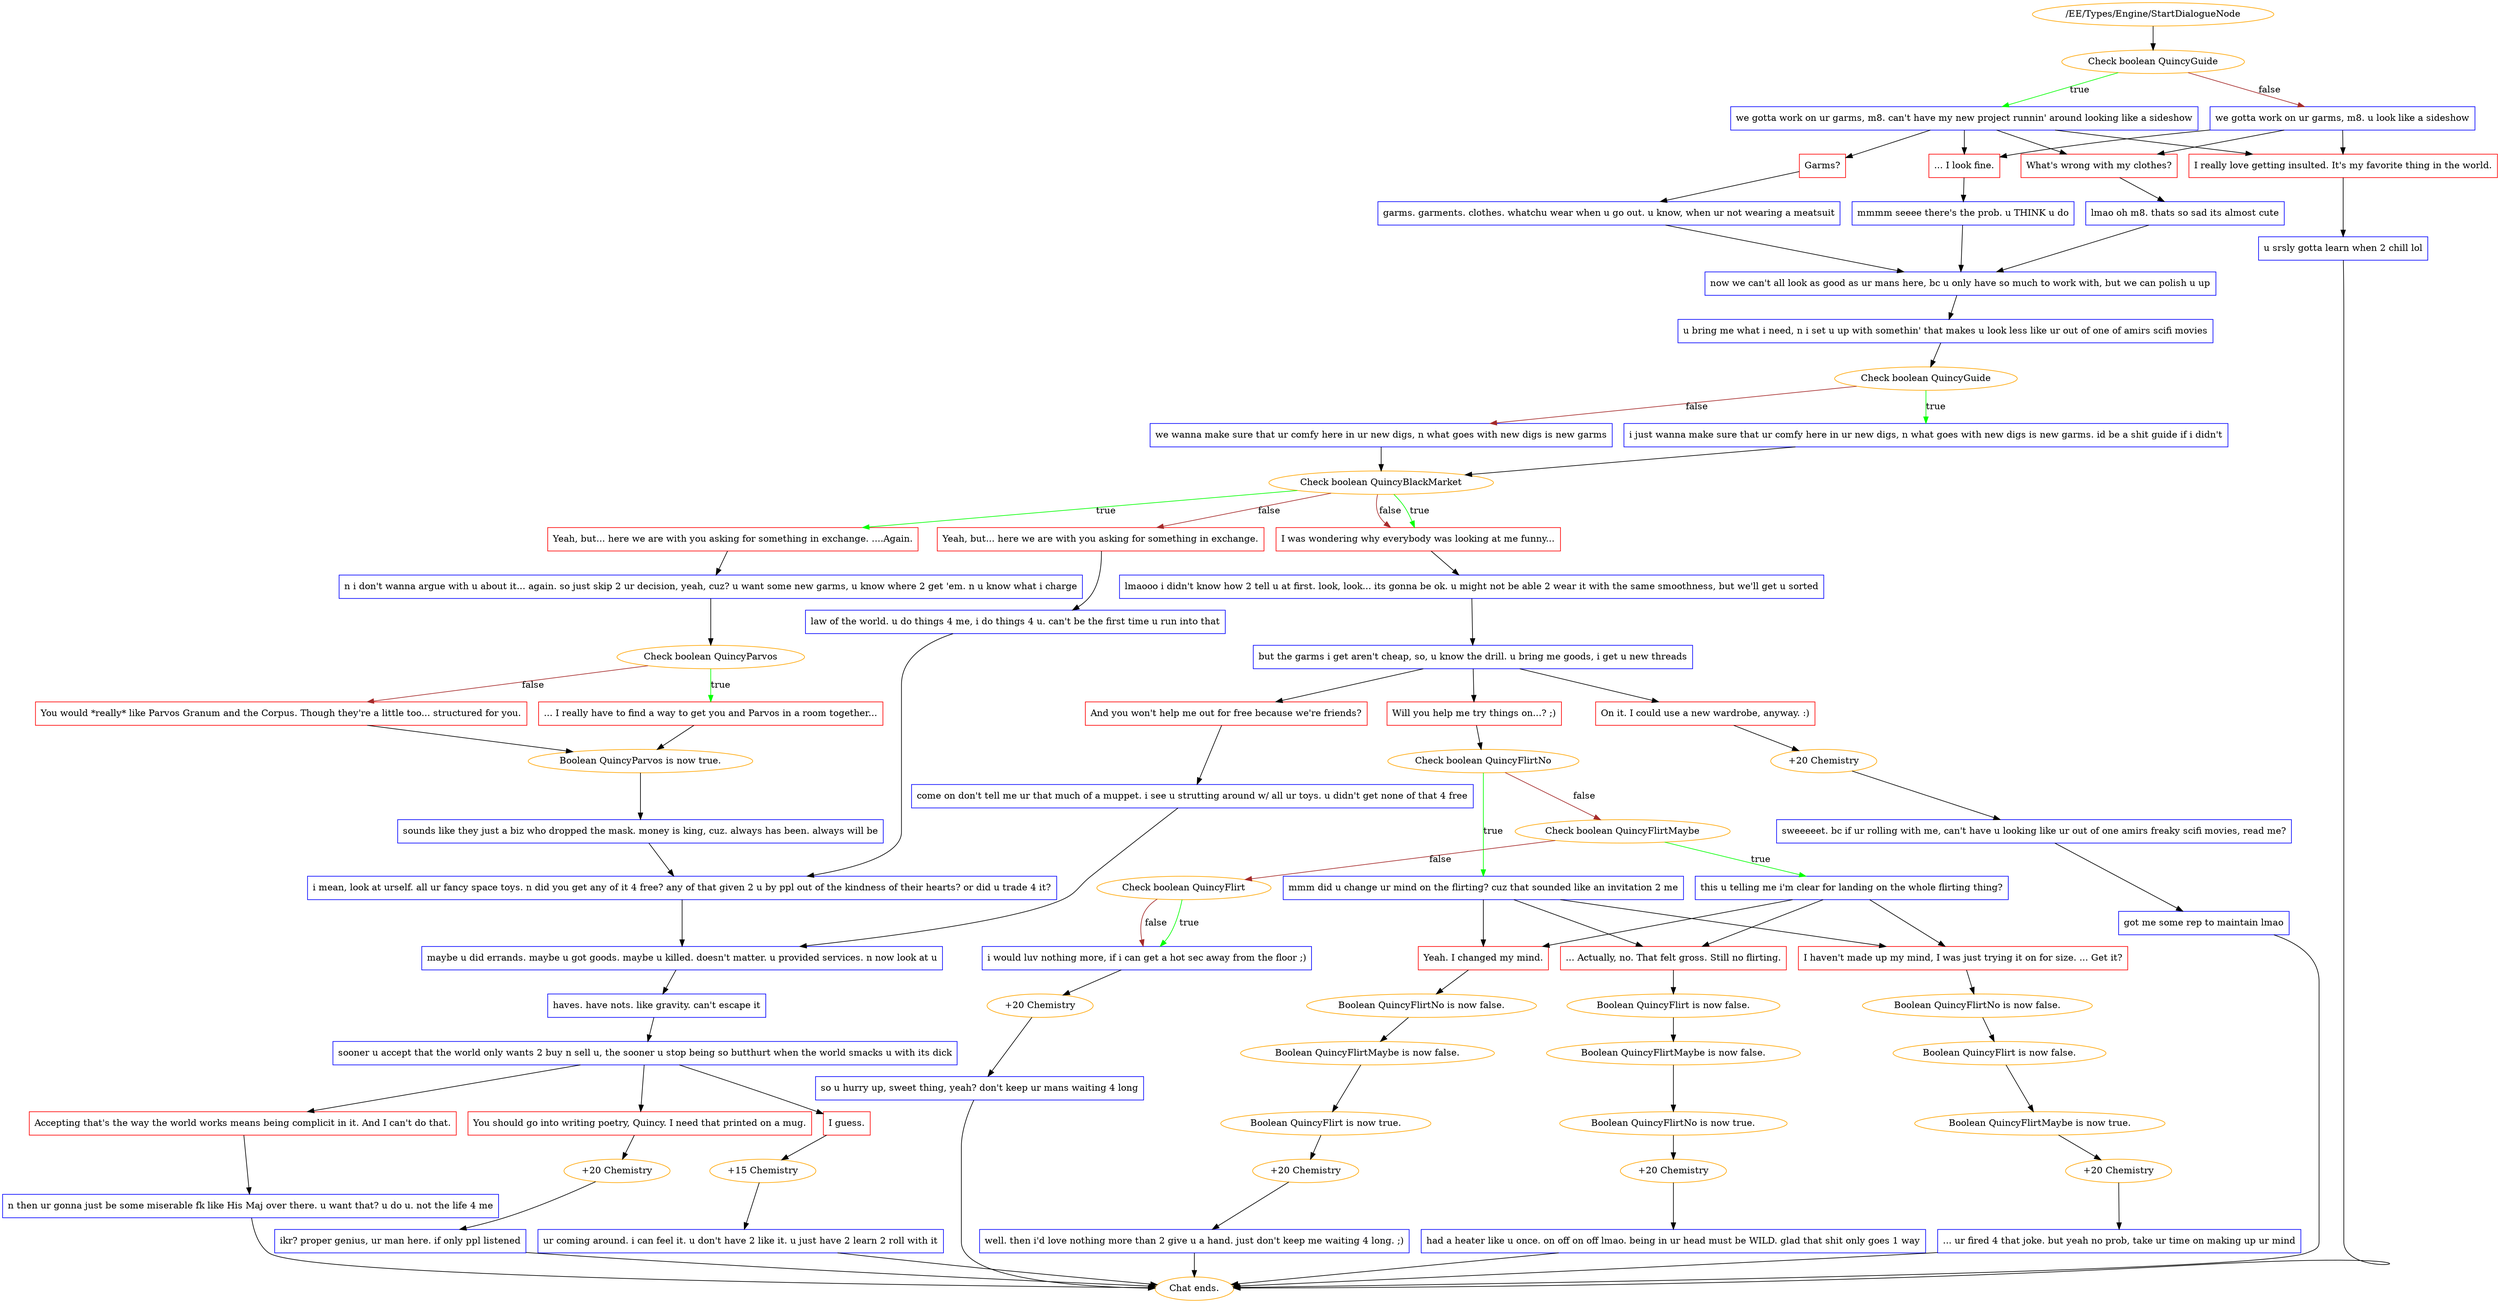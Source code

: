 digraph {
	1037 [label="/EE/Types/Engine/StartDialogueNode",color=orange];
		1037 -> 1038;
	1038 [label="Check boolean QuincyGuide",color=orange];
		1038 -> 1039 [label=true,color=green];
		1038 -> 1040 [label=false,color=brown];
	1039 [label="we gotta work on ur garms, m8. can't have my new project runnin' around looking like a sideshow",shape=box,color=blue];
		1039 -> 1041;
		1039 -> 1042;
		1039 -> 1043;
		1039 -> 1044;
	1040 [label="we gotta work on ur garms, m8. u look like a sideshow",shape=box,color=blue];
		1040 -> 1042;
		1040 -> 1043;
		1040 -> 1044;
	1041 [label="Garms?",shape=box,color=red];
		1041 -> 1045;
	1042 [label="I really love getting insulted. It's my favorite thing in the world.",shape=box,color=red];
		1042 -> 1046;
	1043 [label="... I look fine.",shape=box,color=red];
		1043 -> 1047;
	1044 [label="What's wrong with my clothes?",shape=box,color=red];
		1044 -> 1048;
	1045 [label="garms. garments. clothes. whatchu wear when u go out. u know, when ur not wearing a meatsuit",shape=box,color=blue];
		1045 -> 1050;
	1046 [label="u srsly gotta learn when 2 chill lol",shape=box,color=blue];
		1046 -> "Chat ends.";
	1047 [label="mmmm seeee there's the prob. u THINK u do",shape=box,color=blue];
		1047 -> 1050;
	1048 [label="lmao oh m8. thats so sad its almost cute",shape=box,color=blue];
		1048 -> 1050;
	1050 [label="now we can't all look as good as ur mans here, bc u only have so much to work with, but we can polish u up",shape=box,color=blue];
		1050 -> 1051;
	"Chat ends." [color=orange];
	1051 [label="u bring me what i need, n i set u up with somethin' that makes u look less like ur out of one of amirs scifi movies",shape=box,color=blue];
		1051 -> 1052;
	1052 [label="Check boolean QuincyGuide",color=orange];
		1052 -> 1053 [label=true,color=green];
		1052 -> 1054 [label=false,color=brown];
	1053 [label="i just wanna make sure that ur comfy here in ur new digs, n what goes with new digs is new garms. id be a shit guide if i didn't",shape=box,color=blue];
		1053 -> 1055;
	1054 [label="we wanna make sure that ur comfy here in ur new digs, n what goes with new digs is new garms",shape=box,color=blue];
		1054 -> 1055;
	1055 [label="Check boolean QuincyBlackMarket",color=orange];
		1055 -> 1056 [label=true,color=green];
		1055 -> 1058 [label=true,color=green];
		1055 -> 1057 [label=false,color=brown];
		1055 -> 1058 [label=false,color=brown];
	1056 [label="Yeah, but... here we are with you asking for something in exchange. ....Again.",shape=box,color=red];
		1056 -> 1059;
	1058 [label="I was wondering why everybody was looking at me funny...",shape=box,color=red];
		1058 -> 1061;
	1057 [label="Yeah, but... here we are with you asking for something in exchange.",shape=box,color=red];
		1057 -> 1060;
	1059 [label="n i don't wanna argue with u about it... again. so just skip 2 ur decision, yeah, cuz? u want some new garms, u know where 2 get 'em. n u know what i charge",shape=box,color=blue];
		1059 -> 1062;
	1061 [label="lmaooo i didn't know how 2 tell u at first. look, look... its gonna be ok. u might not be able 2 wear it with the same smoothness, but we'll get u sorted",shape=box,color=blue];
		1061 -> 1068;
	1060 [label="law of the world. u do things 4 me, i do things 4 u. can't be the first time u run into that",shape=box,color=blue];
		1060 -> 1067;
	1062 [label="Check boolean QuincyParvos",color=orange];
		1062 -> 1063 [label=true,color=green];
		1062 -> 1064 [label=false,color=brown];
	1068 [label="but the garms i get aren't cheap, so, u know the drill. u bring me goods, i get u new threads",shape=box,color=blue];
		1068 -> 1069;
		1068 -> 1070;
		1068 -> 1071;
	1067 [label="i mean, look at urself. all ur fancy space toys. n did you get any of it 4 free? any of that given 2 u by ppl out of the kindness of their hearts? or did u trade 4 it?",shape=box,color=blue];
		1067 -> 1074;
	1063 [label="... I really have to find a way to get you and Parvos in a room together...",shape=box,color=red];
		1063 -> 1065;
	1064 [label="You would *really* like Parvos Granum and the Corpus. Though they're a little too... structured for you.",shape=box,color=red];
		1064 -> 1065;
	1069 [label="And you won't help me out for free because we're friends?",shape=box,color=red];
		1069 -> 1072;
	1070 [label="On it. I could use a new wardrobe, anyway. :)",shape=box,color=red];
		1070 -> 1076;
	1071 [label="Will you help me try things on...? ;)",shape=box,color=red];
		1071 -> 1078;
	1074 [label="maybe u did errands. maybe u got goods. maybe u killed. doesn't matter. u provided services. n now look at u",shape=box,color=blue];
		1074 -> 1102;
	1065 [label="Boolean QuincyParvos is now true.",color=orange];
		1065 -> 1066;
	1072 [label="come on don't tell me ur that much of a muppet. i see u strutting around w/ all ur toys. u didn't get none of that 4 free",shape=box,color=blue];
		1072 -> 1074;
	1076 [label="+20 Chemistry",color=orange];
		1076 -> 1073;
	1078 [label="Check boolean QuincyFlirtNo",color=orange];
		1078 -> 1081 [label=true,color=green];
		1078 -> 1079 [label=false,color=brown];
	1102 [label="haves. have nots. like gravity. can't escape it",shape=box,color=blue];
		1102 -> 1103;
	1066 [label="sounds like they just a biz who dropped the mask. money is king, cuz. always has been. always will be",shape=box,color=blue];
		1066 -> 1067;
	1073 [label="sweeeeet. bc if ur rolling with me, can't have u looking like ur out of one amirs freaky scifi movies, read me?",shape=box,color=blue];
		1073 -> 1075;
	1081 [label="mmm did u change ur mind on the flirting? cuz that sounded like an invitation 2 me",shape=box,color=blue];
		1081 -> 1084;
		1081 -> 1085;
		1081 -> 1086;
	1079 [label="Check boolean QuincyFlirtMaybe",color=orange];
		1079 -> 1082 [label=true,color=green];
		1079 -> 1080 [label=false,color=brown];
	1103 [label="sooner u accept that the world only wants 2 buy n sell u, the sooner u stop being so butthurt when the world smacks u with its dick",shape=box,color=blue];
		1103 -> 1104;
		1103 -> 1105;
		1103 -> 1106;
	1075 [label="got me some rep to maintain lmao",shape=box,color=blue];
		1075 -> "Chat ends.";
	1084 [label="Yeah. I changed my mind.",shape=box,color=red];
		1084 -> 1091;
	1085 [label="... Actually, no. That felt gross. Still no flirting.",shape=box,color=red];
		1085 -> 1092;
	1086 [label="I haven't made up my mind, I was just trying it on for size. ... Get it?",shape=box,color=red];
		1086 -> 1093;
	1082 [label="this u telling me i'm clear for landing on the whole flirting thing?",shape=box,color=blue];
		1082 -> 1084;
		1082 -> 1085;
		1082 -> 1086;
	1080 [label="Check boolean QuincyFlirt",color=orange];
		1080 -> 1083 [label=true,color=green];
		1080 -> 1083 [label=false,color=brown];
	1104 [label="Accepting that's the way the world works means being complicit in it. And I can't do that.",shape=box,color=red];
		1104 -> 1107;
	1105 [label="You should go into writing poetry, Quincy. I need that printed on a mug.",shape=box,color=red];
		1105 -> 1110;
	1106 [label="I guess.",shape=box,color=red];
		1106 -> 1111;
	"Chat ends." [color=orange];
	1091 [label="Boolean QuincyFlirtNo is now false.",color=orange];
		1091 -> 1096;
	1092 [label="Boolean QuincyFlirt is now false.",color=orange];
		1092 -> 1094;
	1093 [label="Boolean QuincyFlirtNo is now false.",color=orange];
		1093 -> 1095;
	1083 [label="i would luv nothing more, if i can get a hot sec away from the floor ;)",shape=box,color=blue];
		1083 -> 1100;
	1107 [label="n then ur gonna just be some miserable fk like His Maj over there. u want that? u do u. not the life 4 me",shape=box,color=blue];
		1107 -> "Chat ends.";
	1110 [label="+20 Chemistry",color=orange];
		1110 -> 1108;
	1111 [label="+15 Chemistry",color=orange];
		1111 -> 1109;
	1096 [label="Boolean QuincyFlirtMaybe is now false.",color=orange];
		1096 -> 1089;
	1094 [label="Boolean QuincyFlirtMaybe is now false.",color=orange];
		1094 -> 1090;
	1095 [label="Boolean QuincyFlirt is now false.",color=orange];
		1095 -> 1088;
	1100 [label="+20 Chemistry",color=orange];
		1100 -> 1087;
	"Chat ends." [color=orange];
	1108 [label="ikr? proper genius, ur man here. if only ppl listened",shape=box,color=blue];
		1108 -> "Chat ends.";
	1109 [label="ur coming around. i can feel it. u don't have 2 like it. u just have 2 learn 2 roll with it",shape=box,color=blue];
		1109 -> "Chat ends.";
	1089 [label="Boolean QuincyFlirt is now true.",color=orange];
		1089 -> 1952;
	1090 [label="Boolean QuincyFlirtNo is now true.",color=orange];
		1090 -> 1951;
	1088 [label="Boolean QuincyFlirtMaybe is now true.",color=orange];
		1088 -> 1950;
	1087 [label="so u hurry up, sweet thing, yeah? don't keep ur mans waiting 4 long",shape=box,color=blue];
		1087 -> "Chat ends.";
	"Chat ends." [color=orange];
	"Chat ends." [color=orange];
	1952 [label="+20 Chemistry",color=orange];
		1952 -> 1097;
	1951 [label="+20 Chemistry",color=orange];
		1951 -> 1098;
	1950 [label="+20 Chemistry",color=orange];
		1950 -> 1099;
	"Chat ends." [color=orange];
	1097 [label="well. then i'd love nothing more than 2 give u a hand. just don't keep me waiting 4 long. ;)",shape=box,color=blue];
		1097 -> "Chat ends.";
	1098 [label="had a heater like u once. on off on off lmao. being in ur head must be WILD. glad that shit only goes 1 way",shape=box,color=blue];
		1098 -> "Chat ends.";
	1099 [label="... ur fired 4 that joke. but yeah no prob, take ur time on making up ur mind",shape=box,color=blue];
		1099 -> "Chat ends.";
}